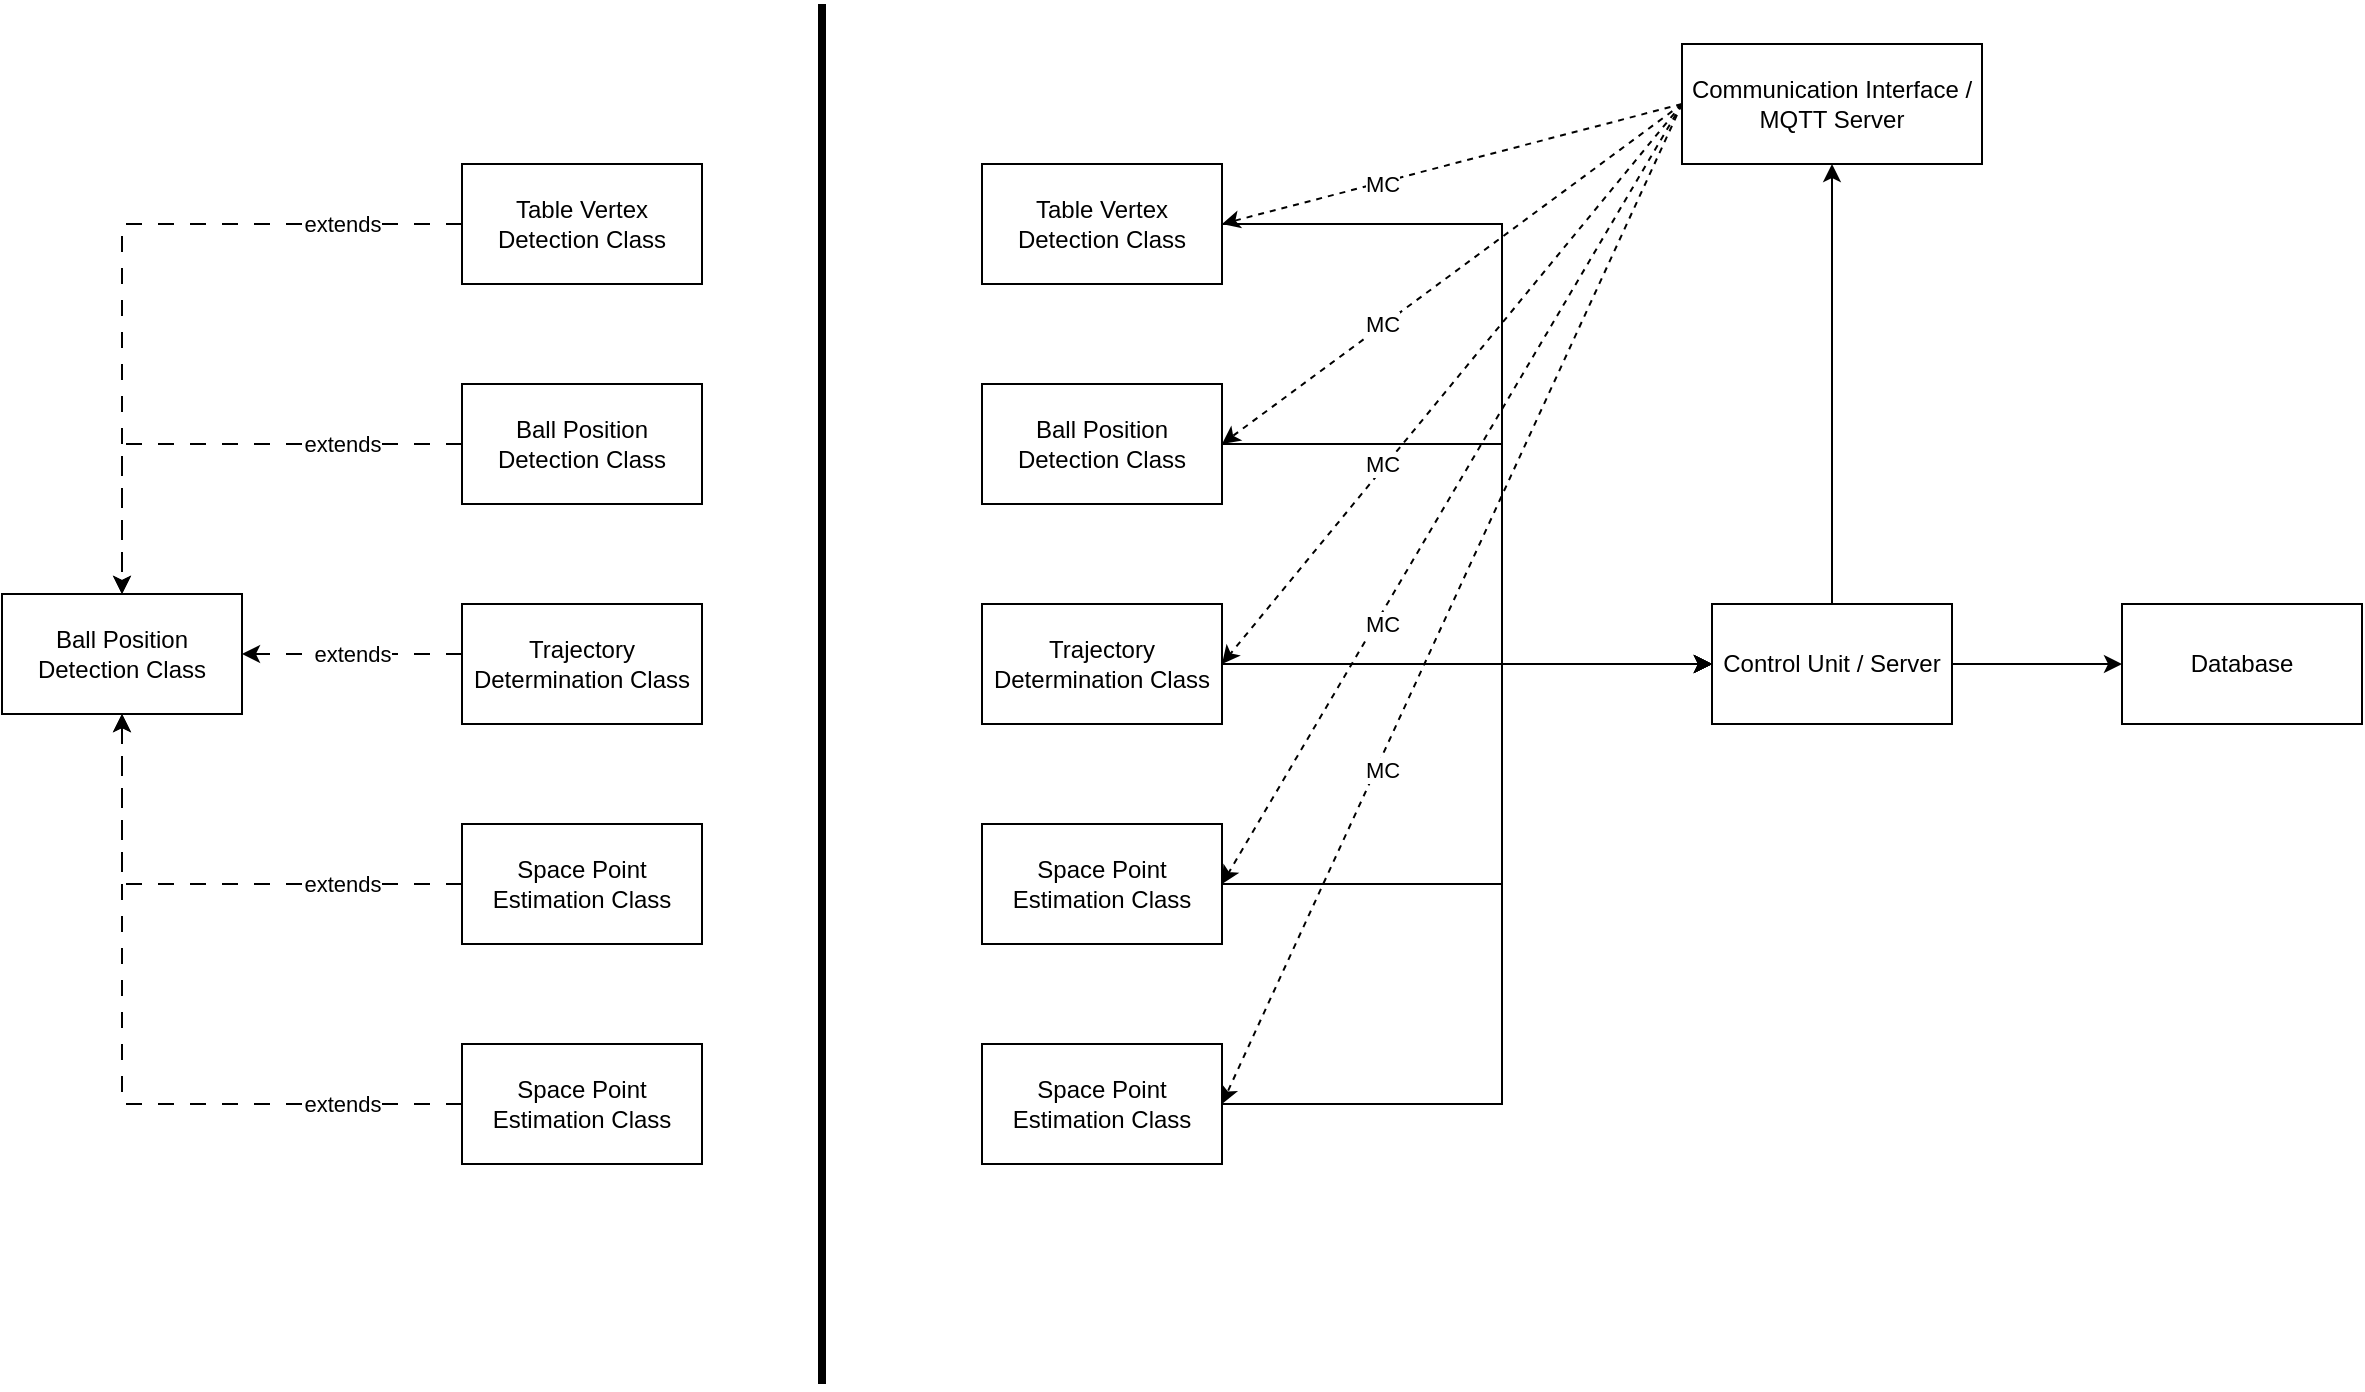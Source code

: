 <mxfile version="28.2.8">
  <diagram name="Page-1" id="NuO7qZIv7Mm1AfNrL_qu">
    <mxGraphModel grid="1" page="1" gridSize="10" guides="1" tooltips="1" connect="1" arrows="1" fold="1" pageScale="1" pageWidth="827" pageHeight="1169" math="0" shadow="0">
      <root>
        <mxCell id="0" />
        <mxCell id="1" parent="0" />
        <mxCell id="rabSpLa0wvmePafh1s0d-6" value="extends" style="edgeStyle=orthogonalEdgeStyle;rounded=0;orthogonalLoop=1;jettySize=auto;html=1;entryX=0.5;entryY=0;entryDx=0;entryDy=0;dashed=1;dashPattern=8 8;" edge="1" parent="1" source="rabSpLa0wvmePafh1s0d-1" target="rabSpLa0wvmePafh1s0d-5">
          <mxGeometry x="-0.662" relative="1" as="geometry">
            <mxPoint as="offset" />
            <Array as="points">
              <mxPoint x="100" y="370" />
            </Array>
          </mxGeometry>
        </mxCell>
        <mxCell id="rabSpLa0wvmePafh1s0d-1" value="Table Vertex Detection Class" style="rounded=0;whiteSpace=wrap;html=1;fillColor=none;" vertex="1" parent="1">
          <mxGeometry x="270" y="340" width="120" height="60" as="geometry" />
        </mxCell>
        <mxCell id="rabSpLa0wvmePafh1s0d-7" value="extends" style="edgeStyle=orthogonalEdgeStyle;rounded=0;orthogonalLoop=1;jettySize=auto;html=1;dashed=1;dashPattern=8 8;entryX=0.5;entryY=0;entryDx=0;entryDy=0;" edge="1" parent="1" source="rabSpLa0wvmePafh1s0d-2" target="rabSpLa0wvmePafh1s0d-5">
          <mxGeometry x="-0.51" relative="1" as="geometry">
            <mxPoint x="100" y="510" as="targetPoint" />
            <Array as="points">
              <mxPoint x="100" y="480" />
            </Array>
            <mxPoint as="offset" />
          </mxGeometry>
        </mxCell>
        <mxCell id="rabSpLa0wvmePafh1s0d-2" value="Ball Position Detection Class" style="rounded=0;whiteSpace=wrap;html=1;fillColor=none;" vertex="1" parent="1">
          <mxGeometry x="270" y="450" width="120" height="60" as="geometry" />
        </mxCell>
        <mxCell id="rabSpLa0wvmePafh1s0d-8" value="extends" style="edgeStyle=orthogonalEdgeStyle;rounded=0;orthogonalLoop=1;jettySize=auto;html=1;dashed=1;dashPattern=8 8;entryX=1;entryY=0.5;entryDx=0;entryDy=0;" edge="1" parent="1" source="rabSpLa0wvmePafh1s0d-3" target="rabSpLa0wvmePafh1s0d-5">
          <mxGeometry relative="1" as="geometry">
            <mxPoint x="170" y="600" as="targetPoint" />
            <Array as="points">
              <mxPoint x="220" y="585" />
              <mxPoint x="220" y="585" />
            </Array>
          </mxGeometry>
        </mxCell>
        <mxCell id="rabSpLa0wvmePafh1s0d-3" value="Trajectory Determination Class" style="rounded=0;whiteSpace=wrap;html=1;fillColor=none;" vertex="1" parent="1">
          <mxGeometry x="270" y="560" width="120" height="60" as="geometry" />
        </mxCell>
        <mxCell id="rabSpLa0wvmePafh1s0d-9" value="extends" style="edgeStyle=orthogonalEdgeStyle;rounded=0;orthogonalLoop=1;jettySize=auto;html=1;exitX=0;exitY=0.5;exitDx=0;exitDy=0;dashed=1;dashPattern=8 8;entryX=0.5;entryY=1;entryDx=0;entryDy=0;" edge="1" parent="1" source="rabSpLa0wvmePafh1s0d-4" target="rabSpLa0wvmePafh1s0d-5">
          <mxGeometry x="-0.529" relative="1" as="geometry">
            <mxPoint x="100" y="570" as="targetPoint" />
            <mxPoint as="offset" />
          </mxGeometry>
        </mxCell>
        <mxCell id="rabSpLa0wvmePafh1s0d-4" value="Space Point Estimation Class" style="rounded=0;whiteSpace=wrap;html=1;fillColor=none;" vertex="1" parent="1">
          <mxGeometry x="270" y="670" width="120" height="60" as="geometry" />
        </mxCell>
        <mxCell id="rabSpLa0wvmePafh1s0d-5" value="Ball Position Detection Class" style="rounded=0;whiteSpace=wrap;html=1;" vertex="1" parent="1">
          <mxGeometry x="40" y="555" width="120" height="60" as="geometry" />
        </mxCell>
        <mxCell id="9YKg3AYVre0Z6WO75lCj-1" value="Space Point Estimation Class" style="rounded=0;whiteSpace=wrap;html=1;fillColor=none;" vertex="1" parent="1">
          <mxGeometry x="270" y="780" width="120" height="60" as="geometry" />
        </mxCell>
        <mxCell id="9YKg3AYVre0Z6WO75lCj-2" value="extends" style="edgeStyle=orthogonalEdgeStyle;rounded=0;orthogonalLoop=1;jettySize=auto;html=1;exitX=0;exitY=0.5;exitDx=0;exitDy=0;dashed=1;dashPattern=8 8;entryX=0.5;entryY=1;entryDx=0;entryDy=0;" edge="1" parent="1" source="9YKg3AYVre0Z6WO75lCj-1" target="rabSpLa0wvmePafh1s0d-5">
          <mxGeometry x="-0.671" relative="1" as="geometry">
            <mxPoint x="100" y="660" as="targetPoint" />
            <mxPoint as="offset" />
            <mxPoint x="380" y="820" as="sourcePoint" />
          </mxGeometry>
        </mxCell>
        <mxCell id="9YKg3AYVre0Z6WO75lCj-10" style="edgeStyle=orthogonalEdgeStyle;rounded=0;orthogonalLoop=1;jettySize=auto;html=1;exitX=1;exitY=0.5;exitDx=0;exitDy=0;entryX=0;entryY=0.5;entryDx=0;entryDy=0;" edge="1" parent="1" source="9YKg3AYVre0Z6WO75lCj-11" target="9YKg3AYVre0Z6WO75lCj-19">
          <mxGeometry relative="1" as="geometry">
            <mxPoint x="880" y="540" as="targetPoint" />
            <Array as="points">
              <mxPoint x="790" y="370" />
              <mxPoint x="790" y="590" />
            </Array>
          </mxGeometry>
        </mxCell>
        <mxCell id="9YKg3AYVre0Z6WO75lCj-11" value="Table Vertex Detection Class" style="rounded=0;whiteSpace=wrap;html=1;fillColor=none;" vertex="1" parent="1">
          <mxGeometry x="530" y="340" width="120" height="60" as="geometry" />
        </mxCell>
        <mxCell id="9YKg3AYVre0Z6WO75lCj-12" style="edgeStyle=orthogonalEdgeStyle;rounded=0;orthogonalLoop=1;jettySize=auto;html=1;exitX=1;exitY=0.5;exitDx=0;exitDy=0;entryX=0;entryY=0.5;entryDx=0;entryDy=0;" edge="1" parent="1" source="9YKg3AYVre0Z6WO75lCj-13" target="9YKg3AYVre0Z6WO75lCj-19">
          <mxGeometry relative="1" as="geometry">
            <mxPoint x="870.0" y="510" as="targetPoint" />
            <Array as="points">
              <mxPoint x="790" y="480" />
              <mxPoint x="790" y="590" />
            </Array>
          </mxGeometry>
        </mxCell>
        <mxCell id="9YKg3AYVre0Z6WO75lCj-13" value="Ball Position Detection Class" style="rounded=0;whiteSpace=wrap;html=1;fillColor=none;" vertex="1" parent="1">
          <mxGeometry x="530" y="450" width="120" height="60" as="geometry" />
        </mxCell>
        <mxCell id="9YKg3AYVre0Z6WO75lCj-14" style="edgeStyle=orthogonalEdgeStyle;rounded=0;orthogonalLoop=1;jettySize=auto;html=1;entryX=0;entryY=0.5;entryDx=0;entryDy=0;" edge="1" parent="1" source="9YKg3AYVre0Z6WO75lCj-15" target="9YKg3AYVre0Z6WO75lCj-19">
          <mxGeometry relative="1" as="geometry">
            <mxPoint x="880" y="540" as="targetPoint" />
            <Array as="points">
              <mxPoint x="840" y="590" />
              <mxPoint x="840" y="590" />
            </Array>
          </mxGeometry>
        </mxCell>
        <mxCell id="9YKg3AYVre0Z6WO75lCj-15" value="Trajectory Determination Class" style="rounded=0;whiteSpace=wrap;html=1;fillColor=none;" vertex="1" parent="1">
          <mxGeometry x="530" y="560" width="120" height="60" as="geometry" />
        </mxCell>
        <mxCell id="9YKg3AYVre0Z6WO75lCj-16" style="edgeStyle=orthogonalEdgeStyle;rounded=0;orthogonalLoop=1;jettySize=auto;html=1;exitX=1;exitY=0.5;exitDx=0;exitDy=0;entryX=0;entryY=0.5;entryDx=0;entryDy=0;" edge="1" parent="1" source="9YKg3AYVre0Z6WO75lCj-17" target="9YKg3AYVre0Z6WO75lCj-19">
          <mxGeometry relative="1" as="geometry">
            <mxPoint x="870.0" y="570" as="targetPoint" />
            <Array as="points">
              <mxPoint x="790" y="700" />
              <mxPoint x="790" y="590" />
            </Array>
          </mxGeometry>
        </mxCell>
        <mxCell id="9YKg3AYVre0Z6WO75lCj-17" value="Space Point Estimation Class" style="rounded=0;whiteSpace=wrap;html=1;fillColor=none;" vertex="1" parent="1">
          <mxGeometry x="530" y="670" width="120" height="60" as="geometry" />
        </mxCell>
        <mxCell id="9YKg3AYVre0Z6WO75lCj-18" style="edgeStyle=orthogonalEdgeStyle;rounded=0;orthogonalLoop=1;jettySize=auto;html=1;entryX=0.5;entryY=1;entryDx=0;entryDy=0;" edge="1" parent="1" source="9YKg3AYVre0Z6WO75lCj-19" target="9YKg3AYVre0Z6WO75lCj-23">
          <mxGeometry relative="1" as="geometry" />
        </mxCell>
        <mxCell id="9YKg3AYVre0Z6WO75lCj-19" value="Control Unit / Server" style="rounded=0;whiteSpace=wrap;html=1;fillColor=none;" vertex="1" parent="1">
          <mxGeometry x="895" y="560" width="120" height="60" as="geometry" />
        </mxCell>
        <mxCell id="9YKg3AYVre0Z6WO75lCj-20" style="edgeStyle=orthogonalEdgeStyle;rounded=0;orthogonalLoop=1;jettySize=auto;html=1;entryX=0;entryY=0.5;entryDx=0;entryDy=0;exitX=1;exitY=0.5;exitDx=0;exitDy=0;" edge="1" parent="1" source="9YKg3AYVre0Z6WO75lCj-19" target="9YKg3AYVre0Z6WO75lCj-24">
          <mxGeometry relative="1" as="geometry">
            <mxPoint x="1020" y="590" as="sourcePoint" />
          </mxGeometry>
        </mxCell>
        <mxCell id="9YKg3AYVre0Z6WO75lCj-21" value="MC" style="rounded=0;orthogonalLoop=1;jettySize=auto;html=1;entryX=1;entryY=0.5;entryDx=0;entryDy=0;exitX=0;exitY=0.5;exitDx=0;exitDy=0;dashed=1;" edge="1" parent="1" source="9YKg3AYVre0Z6WO75lCj-23" target="9YKg3AYVre0Z6WO75lCj-11">
          <mxGeometry x="0.306" y="1" relative="1" as="geometry">
            <mxPoint as="offset" />
          </mxGeometry>
        </mxCell>
        <mxCell id="9YKg3AYVre0Z6WO75lCj-22" value="MC" style="rounded=0;orthogonalLoop=1;jettySize=auto;html=1;dashed=1;exitX=0;exitY=0.5;exitDx=0;exitDy=0;" edge="1" parent="1" source="9YKg3AYVre0Z6WO75lCj-23">
          <mxGeometry x="0.301" y="-1" relative="1" as="geometry">
            <mxPoint x="650" y="480" as="targetPoint" />
            <mxPoint as="offset" />
          </mxGeometry>
        </mxCell>
        <mxCell id="9YKg3AYVre0Z6WO75lCj-23" value="Communication Interface / MQTT Server" style="rounded=0;whiteSpace=wrap;html=1;fillColor=none;" vertex="1" parent="1">
          <mxGeometry x="880" y="280" width="150" height="60" as="geometry" />
        </mxCell>
        <mxCell id="9YKg3AYVre0Z6WO75lCj-24" value="Database" style="rounded=0;whiteSpace=wrap;html=1;fillColor=none;" vertex="1" parent="1">
          <mxGeometry x="1100" y="560" width="120" height="60" as="geometry" />
        </mxCell>
        <mxCell id="9YKg3AYVre0Z6WO75lCj-25" value="MC" style="rounded=0;orthogonalLoop=1;jettySize=auto;html=1;dashed=1;exitX=0;exitY=0.5;exitDx=0;exitDy=0;entryX=1;entryY=0.5;entryDx=0;entryDy=0;" edge="1" parent="1" source="9YKg3AYVre0Z6WO75lCj-23" target="9YKg3AYVre0Z6WO75lCj-15">
          <mxGeometry x="0.293" y="-2" relative="1" as="geometry">
            <mxPoint x="870" y="480" as="targetPoint" />
            <mxPoint x="1100" y="310" as="sourcePoint" />
            <mxPoint as="offset" />
          </mxGeometry>
        </mxCell>
        <mxCell id="9YKg3AYVre0Z6WO75lCj-26" value="MC" style="rounded=0;orthogonalLoop=1;jettySize=auto;html=1;dashed=1;exitX=0;exitY=0.5;exitDx=0;exitDy=0;entryX=1;entryY=0.5;entryDx=0;entryDy=0;" edge="1" parent="1">
          <mxGeometry x="0.326" y="3" relative="1" as="geometry">
            <mxPoint x="650" y="700" as="targetPoint" />
            <mxPoint x="880" y="310" as="sourcePoint" />
            <mxPoint as="offset" />
          </mxGeometry>
        </mxCell>
        <mxCell id="9YKg3AYVre0Z6WO75lCj-27" value="Space Point Estimation Class" style="rounded=0;whiteSpace=wrap;html=1;fillColor=none;" vertex="1" parent="1">
          <mxGeometry x="530" y="780" width="120" height="60" as="geometry" />
        </mxCell>
        <mxCell id="9YKg3AYVre0Z6WO75lCj-28" style="edgeStyle=orthogonalEdgeStyle;rounded=0;orthogonalLoop=1;jettySize=auto;html=1;exitX=1;exitY=0.5;exitDx=0;exitDy=0;entryX=0;entryY=0.5;entryDx=0;entryDy=0;" edge="1" parent="1" source="9YKg3AYVre0Z6WO75lCj-27" target="9YKg3AYVre0Z6WO75lCj-19">
          <mxGeometry relative="1" as="geometry">
            <mxPoint x="1015" y="690" as="targetPoint" />
            <Array as="points">
              <mxPoint x="790" y="810" />
              <mxPoint x="790" y="590" />
            </Array>
            <mxPoint x="770" y="850" as="sourcePoint" />
          </mxGeometry>
        </mxCell>
        <mxCell id="9YKg3AYVre0Z6WO75lCj-29" value="MC" style="rounded=0;orthogonalLoop=1;jettySize=auto;html=1;dashed=1;exitX=0;exitY=0.5;exitDx=0;exitDy=0;entryX=1;entryY=0.5;entryDx=0;entryDy=0;" edge="1" parent="1" source="9YKg3AYVre0Z6WO75lCj-23" target="9YKg3AYVre0Z6WO75lCj-27">
          <mxGeometry x="0.326" y="3" relative="1" as="geometry">
            <mxPoint x="750" y="900" as="targetPoint" />
            <mxPoint x="980" y="510" as="sourcePoint" />
            <mxPoint as="offset" />
          </mxGeometry>
        </mxCell>
        <mxCell id="9YKg3AYVre0Z6WO75lCj-30" value="" style="endArrow=none;html=1;rounded=0;strokeWidth=4;" edge="1" parent="1">
          <mxGeometry width="50" height="50" relative="1" as="geometry">
            <mxPoint x="450" y="950" as="sourcePoint" />
            <mxPoint x="450" y="260" as="targetPoint" />
          </mxGeometry>
        </mxCell>
      </root>
    </mxGraphModel>
  </diagram>
</mxfile>
